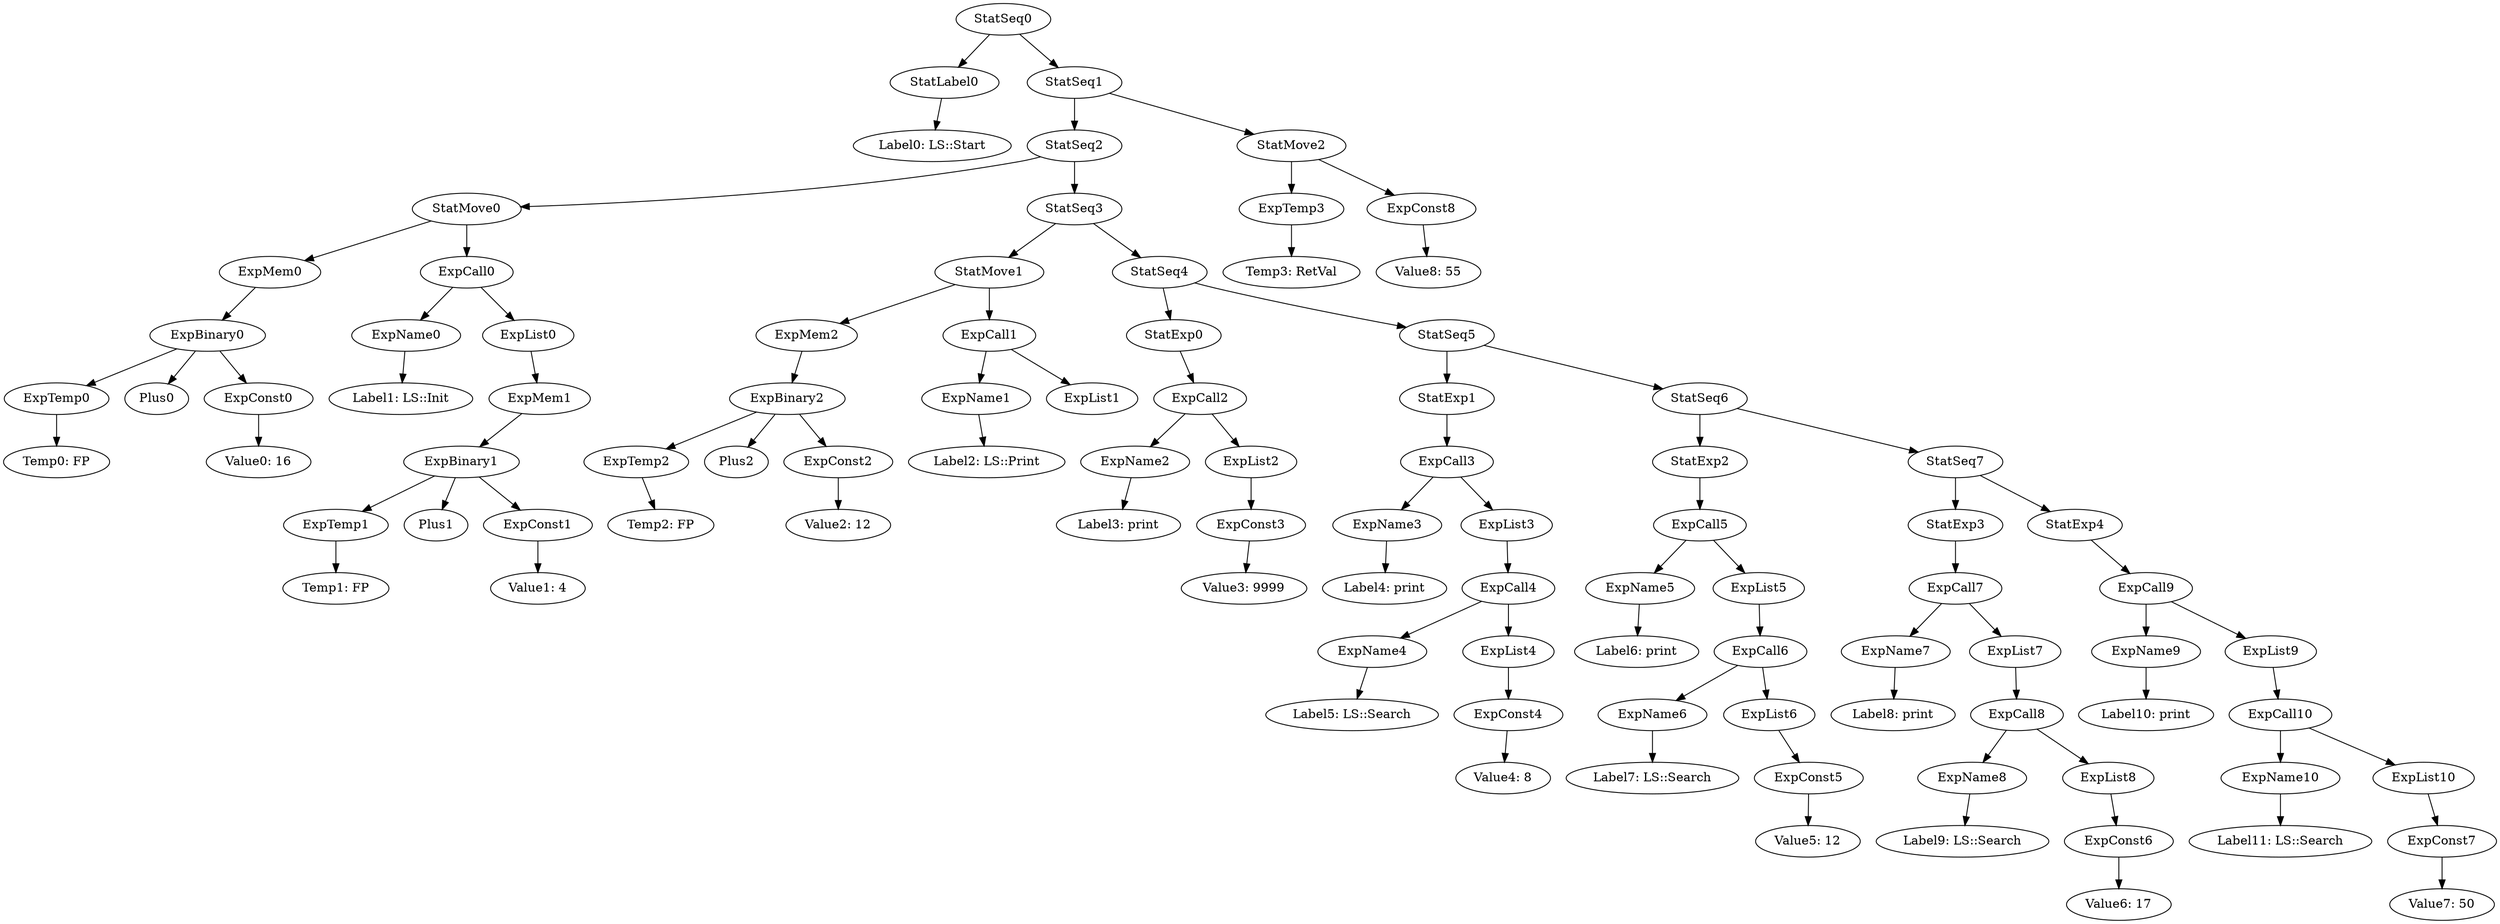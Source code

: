 digraph {
	ordering = out;
	StatMove2 -> ExpTemp3;
	StatMove2 -> ExpConst8;
	ExpTemp3 -> "Temp3: RetVal";
	StatSeq1 -> StatSeq2;
	StatSeq1 -> StatMove2;
	StatExp4 -> ExpCall9;
	ExpList10 -> ExpConst7;
	ExpConst7 -> "Value7: 50";
	ExpCall10 -> ExpName10;
	ExpCall10 -> ExpList10;
	ExpName9 -> "Label10: print";
	StatExp3 -> ExpCall7;
	ExpList7 -> ExpCall8;
	ExpList8 -> ExpConst6;
	ExpCall8 -> ExpName8;
	ExpCall8 -> ExpList8;
	ExpCall7 -> ExpName7;
	ExpCall7 -> ExpList7;
	StatSeq6 -> StatExp2;
	StatSeq6 -> StatSeq7;
	ExpConst2 -> "Value2: 12";
	ExpName4 -> "Label5: LS::Search";
	ExpCall2 -> ExpName2;
	ExpCall2 -> ExpList2;
	StatExp1 -> ExpCall3;
	ExpTemp2 -> "Temp2: FP";
	StatSeq2 -> StatMove0;
	StatSeq2 -> StatSeq3;
	ExpCall1 -> ExpName1;
	ExpCall1 -> ExpList1;
	ExpList0 -> ExpMem1;
	ExpName1 -> "Label2: LS::Print";
	StatMove1 -> ExpMem2;
	StatMove1 -> ExpCall1;
	StatSeq5 -> StatExp1;
	StatSeq5 -> StatSeq6;
	ExpConst1 -> "Value1: 4";
	StatMove0 -> ExpMem0;
	StatMove0 -> ExpCall0;
	ExpMem2 -> ExpBinary2;
	ExpCall0 -> ExpName0;
	ExpCall0 -> ExpList0;
	StatSeq4 -> StatExp0;
	StatSeq4 -> StatSeq5;
	ExpTemp0 -> "Temp0: FP";
	ExpTemp1 -> "Temp1: FP";
	StatSeq7 -> StatExp3;
	StatSeq7 -> StatExp4;
	ExpName2 -> "Label3: print";
	ExpConst6 -> "Value6: 17";
	ExpMem1 -> ExpBinary1;
	ExpConst0 -> "Value0: 16";
	ExpCall3 -> ExpName3;
	ExpCall3 -> ExpList3;
	ExpBinary1 -> ExpTemp1;
	ExpBinary1 -> Plus1;
	ExpBinary1 -> ExpConst1;
	ExpMem0 -> ExpBinary0;
	StatLabel0 -> "Label0: LS::Start";
	ExpBinary2 -> ExpTemp2;
	ExpBinary2 -> Plus2;
	ExpBinary2 -> ExpConst2;
	ExpName5 -> "Label6: print";
	ExpName0 -> "Label1: LS::Init";
	StatSeq3 -> StatMove1;
	StatSeq3 -> StatSeq4;
	ExpConst3 -> "Value3: 9999";
	ExpList2 -> ExpConst3;
	StatSeq0 -> StatLabel0;
	StatSeq0 -> StatSeq1;
	StatExp0 -> ExpCall2;
	ExpName7 -> "Label8: print";
	ExpCall4 -> ExpName4;
	ExpCall4 -> ExpList4;
	ExpConst8 -> "Value8: 55";
	ExpName10 -> "Label11: LS::Search";
	ExpConst4 -> "Value4: 8";
	ExpCall5 -> ExpName5;
	ExpCall5 -> ExpList5;
	ExpList9 -> ExpCall10;
	ExpName8 -> "Label9: LS::Search";
	ExpName3 -> "Label4: print";
	StatExp2 -> ExpCall5;
	ExpBinary0 -> ExpTemp0;
	ExpBinary0 -> Plus0;
	ExpBinary0 -> ExpConst0;
	ExpList4 -> ExpConst4;
	ExpList3 -> ExpCall4;
	ExpName6 -> "Label7: LS::Search";
	ExpCall6 -> ExpName6;
	ExpCall6 -> ExpList6;
	ExpConst5 -> "Value5: 12";
	ExpList6 -> ExpConst5;
	ExpCall9 -> ExpName9;
	ExpCall9 -> ExpList9;
	ExpList5 -> ExpCall6;
}

